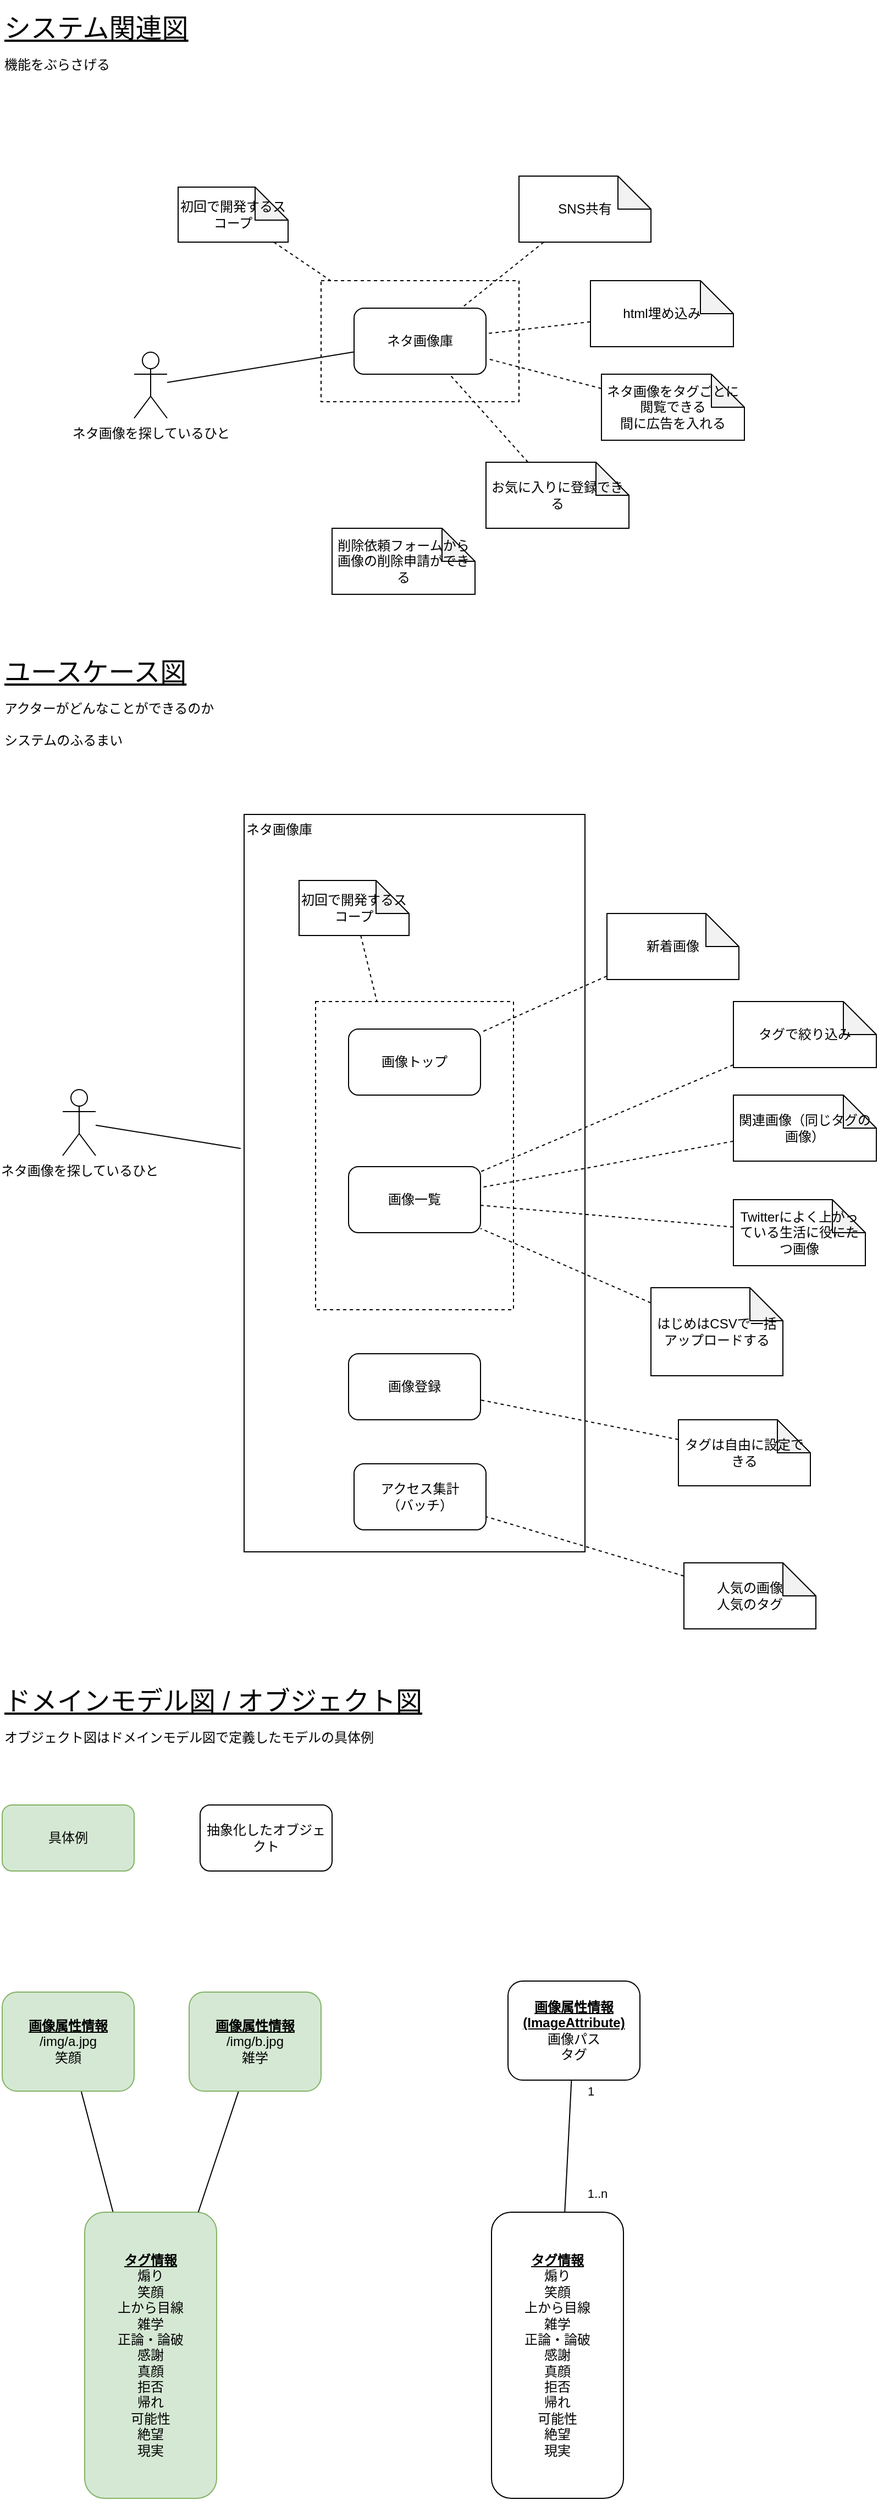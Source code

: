 <mxfile>
    <diagram id="ZOZsUnVHf0IIji6it-Vu" name="ドメインモデル図">
        <mxGraphModel dx="1121" dy="1143" grid="1" gridSize="10" guides="1" tooltips="1" connect="1" arrows="1" fold="1" page="0" pageScale="1" pageWidth="827" pageHeight="1169" math="0" shadow="0">
            <root>
                <mxCell id="0"/>
                <mxCell id="1" parent="0"/>
                <mxCell id="2" value="ネタ画像庫" style="rounded=0;whiteSpace=wrap;html=1;verticalAlign=top;align=left;fillColor=none;" parent="1" vertex="1">
                    <mxGeometry x="140" y="580" width="310" height="670" as="geometry"/>
                </mxCell>
                <mxCell id="3" value="" style="rounded=0;whiteSpace=wrap;html=1;fillColor=none;dashed=1;" parent="1" vertex="1">
                    <mxGeometry x="205" y="750" width="180" height="280" as="geometry"/>
                </mxCell>
                <mxCell id="4" value="" style="rounded=0;whiteSpace=wrap;html=1;fillColor=none;dashed=1;" parent="1" vertex="1">
                    <mxGeometry x="210" y="95" width="180" height="110" as="geometry"/>
                </mxCell>
                <mxCell id="5" value="ネタ画像庫" style="rounded=1;whiteSpace=wrap;html=1;" parent="1" vertex="1">
                    <mxGeometry x="240" y="120" width="120" height="60" as="geometry"/>
                </mxCell>
                <mxCell id="6" style="edgeStyle=none;html=1;endArrow=none;endFill=0;" parent="1" source="7" target="5" edge="1">
                    <mxGeometry relative="1" as="geometry"/>
                </mxCell>
                <mxCell id="7" value="ネタ画像を探しているひと" style="shape=umlActor;verticalLabelPosition=bottom;verticalAlign=top;html=1;outlineConnect=0;" parent="1" vertex="1">
                    <mxGeometry x="40" y="160" width="30" height="60" as="geometry"/>
                </mxCell>
                <mxCell id="10" style="edgeStyle=none;html=1;endArrow=none;endFill=0;dashed=1;" parent="1" source="11" target="4" edge="1">
                    <mxGeometry relative="1" as="geometry"/>
                </mxCell>
                <mxCell id="11" value="初回で開発するスコープ" style="shape=note;whiteSpace=wrap;html=1;backgroundOutline=1;darkOpacity=0.05;" parent="1" vertex="1">
                    <mxGeometry x="80" y="10" width="100" height="50" as="geometry"/>
                </mxCell>
                <mxCell id="14" value="&lt;u&gt;システム関連図&lt;/u&gt;&lt;br&gt;&lt;font style=&quot;font-size: 12px&quot;&gt;機能をぶらさげる&lt;/font&gt;" style="text;html=1;strokeColor=none;fillColor=none;align=left;verticalAlign=middle;whiteSpace=wrap;rounded=0;fontSize=24;" parent="1" vertex="1">
                    <mxGeometry x="-80" y="-160" width="275" height="80" as="geometry"/>
                </mxCell>
                <mxCell id="15" value="&lt;u&gt;ユースケース図&lt;/u&gt;&lt;br&gt;&lt;font style=&quot;font-size: 12px&quot;&gt;アクターがどんなことができるのか&lt;br&gt;システムのふるまい&lt;br&gt;&lt;/font&gt;" style="text;html=1;strokeColor=none;fillColor=none;align=left;verticalAlign=middle;whiteSpace=wrap;rounded=0;fontSize=24;" parent="1" vertex="1">
                    <mxGeometry x="-80" y="440" width="360" height="80" as="geometry"/>
                </mxCell>
                <mxCell id="16" style="edgeStyle=none;html=1;fontSize=24;endArrow=none;endFill=0;dashed=1;" parent="1" source="17" target="5" edge="1">
                    <mxGeometry relative="1" as="geometry"/>
                </mxCell>
                <mxCell id="17" value="html埋め込み" style="shape=note;whiteSpace=wrap;html=1;backgroundOutline=1;darkOpacity=0.05;" parent="1" vertex="1">
                    <mxGeometry x="455" y="95" width="130" height="60" as="geometry"/>
                </mxCell>
                <mxCell id="18" value="画像トップ" style="rounded=1;whiteSpace=wrap;html=1;fontSize=12;" parent="1" vertex="1">
                    <mxGeometry x="235" y="775" width="120" height="60" as="geometry"/>
                </mxCell>
                <mxCell id="21" style="edgeStyle=none;html=1;fontSize=12;endArrow=none;endFill=0;entryX=-0.01;entryY=0.453;entryDx=0;entryDy=0;entryPerimeter=0;" parent="1" source="22" target="2" edge="1">
                    <mxGeometry relative="1" as="geometry"/>
                </mxCell>
                <mxCell id="22" value="ネタ画像を探しているひと" style="shape=umlActor;verticalLabelPosition=bottom;verticalAlign=top;html=1;outlineConnect=0;" parent="1" vertex="1">
                    <mxGeometry x="-25" y="830" width="30" height="60" as="geometry"/>
                </mxCell>
                <mxCell id="27" style="edgeStyle=none;html=1;dashed=1;fontSize=12;endArrow=none;endFill=0;" parent="1" source="28" target="5" edge="1">
                    <mxGeometry relative="1" as="geometry"/>
                </mxCell>
                <mxCell id="28" value="SNS共有" style="shape=note;whiteSpace=wrap;html=1;backgroundOutline=1;darkOpacity=0.05;" parent="1" vertex="1">
                    <mxGeometry x="390" width="120" height="60" as="geometry"/>
                </mxCell>
                <mxCell id="29" style="edgeStyle=none;html=1;dashed=1;fontSize=12;endArrow=none;endFill=0;" parent="1" source="30" target="3" edge="1">
                    <mxGeometry relative="1" as="geometry"/>
                </mxCell>
                <mxCell id="30" value="初回で開発するスコープ" style="shape=note;whiteSpace=wrap;html=1;backgroundOutline=1;darkOpacity=0.05;" parent="1" vertex="1">
                    <mxGeometry x="190" y="640" width="100" height="50" as="geometry"/>
                </mxCell>
                <mxCell id="33" value="&lt;u&gt;ドメインモデル図 / オブジェクト図&lt;/u&gt;&lt;br&gt;&lt;font style=&quot;font-size: 12px&quot;&gt;オブジェクト図はドメインモデル図で定義したモデルの具体例&lt;br&gt;&lt;/font&gt;" style="text;html=1;strokeColor=none;fillColor=none;align=left;verticalAlign=middle;whiteSpace=wrap;rounded=0;fontSize=24;" parent="1" vertex="1">
                    <mxGeometry x="-80" y="1360" width="440" height="80" as="geometry"/>
                </mxCell>
                <mxCell id="36" value="具体例" style="rounded=1;whiteSpace=wrap;html=1;fontSize=12;fillColor=#d5e8d4;strokeColor=#82b366;" parent="1" vertex="1">
                    <mxGeometry x="-80" y="1480" width="120" height="60" as="geometry"/>
                </mxCell>
                <mxCell id="37" value="抽象化したオブジェクト" style="rounded=1;whiteSpace=wrap;html=1;fontSize=12;" parent="1" vertex="1">
                    <mxGeometry x="100" y="1480" width="120" height="60" as="geometry"/>
                </mxCell>
                <mxCell id="55" style="edgeStyle=none;html=1;dashed=1;endArrow=none;endFill=0;" parent="1" source="54" target="5" edge="1">
                    <mxGeometry relative="1" as="geometry"/>
                </mxCell>
                <mxCell id="54" value="ネタ画像をタグごとに閲覧できる&lt;br&gt;間に広告を入れる" style="shape=note;whiteSpace=wrap;html=1;backgroundOutline=1;darkOpacity=0.05;" parent="1" vertex="1">
                    <mxGeometry x="465" y="180" width="130" height="60" as="geometry"/>
                </mxCell>
                <mxCell id="57" style="edgeStyle=none;html=1;dashed=1;endArrow=none;endFill=0;" parent="1" source="56" target="5" edge="1">
                    <mxGeometry relative="1" as="geometry"/>
                </mxCell>
                <mxCell id="56" value="お気に入りに登録できる" style="shape=note;whiteSpace=wrap;html=1;backgroundOutline=1;darkOpacity=0.05;" parent="1" vertex="1">
                    <mxGeometry x="360" y="260" width="130" height="60" as="geometry"/>
                </mxCell>
                <mxCell id="58" value="画像一覧" style="rounded=1;whiteSpace=wrap;html=1;fontSize=12;" parent="1" vertex="1">
                    <mxGeometry x="235" y="900" width="120" height="60" as="geometry"/>
                </mxCell>
                <mxCell id="59" value="画像登録" style="rounded=1;whiteSpace=wrap;html=1;fontSize=12;" parent="1" vertex="1">
                    <mxGeometry x="235" y="1070" width="120" height="60" as="geometry"/>
                </mxCell>
                <mxCell id="61" style="edgeStyle=none;html=1;dashed=1;endArrow=none;endFill=0;" parent="1" source="60" target="18" edge="1">
                    <mxGeometry relative="1" as="geometry"/>
                </mxCell>
                <mxCell id="60" value="新着画像" style="shape=note;whiteSpace=wrap;html=1;backgroundOutline=1;darkOpacity=0.05;" parent="1" vertex="1">
                    <mxGeometry x="470" y="670" width="120" height="60" as="geometry"/>
                </mxCell>
                <mxCell id="64" style="edgeStyle=none;html=1;dashed=1;endArrow=none;endFill=0;" parent="1" source="62" target="70" edge="1">
                    <mxGeometry relative="1" as="geometry"/>
                </mxCell>
                <mxCell id="62" value="人気の画像&lt;br&gt;人気のタグ" style="shape=note;whiteSpace=wrap;html=1;backgroundOutline=1;darkOpacity=0.05;" parent="1" vertex="1">
                    <mxGeometry x="540" y="1260" width="120" height="60" as="geometry"/>
                </mxCell>
                <mxCell id="66" style="edgeStyle=none;html=1;dashed=1;endArrow=none;endFill=0;" parent="1" source="65" target="58" edge="1">
                    <mxGeometry relative="1" as="geometry"/>
                </mxCell>
                <mxCell id="65" value="タグで絞り込み" style="shape=note;whiteSpace=wrap;html=1;backgroundOutline=1;darkOpacity=0.05;" parent="1" vertex="1">
                    <mxGeometry x="585" y="750" width="130" height="60" as="geometry"/>
                </mxCell>
                <mxCell id="68" style="edgeStyle=none;html=1;dashed=1;endArrow=none;endFill=0;" parent="1" source="67" target="58" edge="1">
                    <mxGeometry relative="1" as="geometry"/>
                </mxCell>
                <mxCell id="67" value="はじめはCSVで一括アップロードする" style="shape=note;whiteSpace=wrap;html=1;backgroundOutline=1;darkOpacity=0.05;" parent="1" vertex="1">
                    <mxGeometry x="510" y="1010" width="120" height="80" as="geometry"/>
                </mxCell>
                <mxCell id="83" style="edgeStyle=none;html=1;endArrow=none;endFill=0;" parent="1" source="69" target="77" edge="1">
                    <mxGeometry relative="1" as="geometry"/>
                </mxCell>
                <mxCell id="69" value="&lt;u&gt;&lt;b&gt;画像属性情報&lt;br&gt;&lt;/b&gt;&lt;/u&gt;/img/a.jpg&lt;br&gt;笑顔" style="rounded=1;whiteSpace=wrap;html=1;fontSize=12;fillColor=#d5e8d4;strokeColor=#82b366;" parent="1" vertex="1">
                    <mxGeometry x="-80" y="1650" width="120" height="90" as="geometry"/>
                </mxCell>
                <mxCell id="70" value="アクセス集計&lt;br&gt;（バッチ）" style="rounded=1;whiteSpace=wrap;html=1;fontSize=12;" parent="1" vertex="1">
                    <mxGeometry x="240" y="1170" width="120" height="60" as="geometry"/>
                </mxCell>
                <mxCell id="72" style="edgeStyle=none;html=1;dashed=1;endArrow=none;endFill=0;" parent="1" source="71" target="58" edge="1">
                    <mxGeometry relative="1" as="geometry"/>
                </mxCell>
                <mxCell id="71" value="関連画像（同じタグの画像）" style="shape=note;whiteSpace=wrap;html=1;backgroundOutline=1;darkOpacity=0.05;" parent="1" vertex="1">
                    <mxGeometry x="585" y="835" width="130" height="60" as="geometry"/>
                </mxCell>
                <mxCell id="74" style="edgeStyle=none;html=1;dashed=1;endArrow=none;endFill=0;" parent="1" source="73" target="58" edge="1">
                    <mxGeometry relative="1" as="geometry"/>
                </mxCell>
                <mxCell id="73" value="Twitterによく上がっている生活に役にたつ画像" style="shape=note;whiteSpace=wrap;html=1;backgroundOutline=1;darkOpacity=0.05;" parent="1" vertex="1">
                    <mxGeometry x="585" y="930" width="120" height="60" as="geometry"/>
                </mxCell>
                <mxCell id="90" style="edgeStyle=none;html=1;endArrow=none;endFill=0;" parent="1" source="76" target="89" edge="1">
                    <mxGeometry relative="1" as="geometry"/>
                </mxCell>
                <mxCell id="91" value="1" style="edgeLabel;html=1;align=center;verticalAlign=middle;resizable=0;points=[];" parent="90" vertex="1" connectable="0">
                    <mxGeometry x="-0.016" y="-1" relative="1" as="geometry">
                        <mxPoint x="21" y="-49" as="offset"/>
                    </mxGeometry>
                </mxCell>
                <mxCell id="92" value="1..n" style="edgeLabel;html=1;align=center;verticalAlign=middle;resizable=0;points=[];" parent="90" vertex="1" connectable="0">
                    <mxGeometry x="0.715" y="2" relative="1" as="geometry">
                        <mxPoint x="26" as="offset"/>
                    </mxGeometry>
                </mxCell>
                <mxCell id="76" value="&lt;u&gt;&lt;b&gt;画像属性情報&lt;br&gt;(ImageAttribute)&lt;br&gt;&lt;/b&gt;&lt;/u&gt;画像パス&lt;br&gt;タグ" style="rounded=1;whiteSpace=wrap;html=1;fontSize=12;" parent="1" vertex="1">
                    <mxGeometry x="380" y="1640" width="120" height="90" as="geometry"/>
                </mxCell>
                <mxCell id="77" value="&lt;u&gt;&lt;b&gt;タグ情報&lt;br&gt;&lt;/b&gt;&lt;/u&gt;煽り&lt;br&gt;笑顔&lt;br&gt;上から目線&lt;br&gt;雑学&lt;br&gt;正論・論破&lt;br&gt;感謝&lt;br&gt;真顔&lt;br&gt;拒否&lt;br&gt;帰れ&lt;br&gt;可能性&lt;br&gt;絶望&lt;br&gt;現実" style="rounded=1;whiteSpace=wrap;html=1;fontSize=12;fillColor=#d5e8d4;strokeColor=#82b366;" parent="1" vertex="1">
                    <mxGeometry x="-5" y="1850" width="120" height="260" as="geometry"/>
                </mxCell>
                <mxCell id="79" style="edgeStyle=none;html=1;dashed=1;endArrow=none;endFill=0;" parent="1" source="78" target="59" edge="1">
                    <mxGeometry relative="1" as="geometry"/>
                </mxCell>
                <mxCell id="78" value="タグは自由に設定できる" style="shape=note;whiteSpace=wrap;html=1;backgroundOutline=1;darkOpacity=0.05;" parent="1" vertex="1">
                    <mxGeometry x="535" y="1130" width="120" height="60" as="geometry"/>
                </mxCell>
                <mxCell id="82" style="edgeStyle=none;html=1;endArrow=none;endFill=0;" parent="1" source="81" target="77" edge="1">
                    <mxGeometry relative="1" as="geometry"/>
                </mxCell>
                <mxCell id="81" value="&lt;u&gt;&lt;b&gt;画像属性情報&lt;br&gt;&lt;/b&gt;&lt;/u&gt;/img/b.jpg&lt;br&gt;雑学" style="rounded=1;whiteSpace=wrap;html=1;fontSize=12;fillColor=#d5e8d4;strokeColor=#82b366;" parent="1" vertex="1">
                    <mxGeometry x="90" y="1650" width="120" height="90" as="geometry"/>
                </mxCell>
                <mxCell id="89" value="&lt;u&gt;&lt;b&gt;タグ情報&lt;br&gt;&lt;/b&gt;&lt;/u&gt;煽り&lt;br&gt;笑顔&lt;br&gt;上から目線&lt;br&gt;雑学&lt;br&gt;正論・論破&lt;br&gt;感謝&lt;br&gt;真顔&lt;br&gt;拒否&lt;br&gt;帰れ&lt;br&gt;可能性&lt;br&gt;絶望&lt;br&gt;現実" style="rounded=1;whiteSpace=wrap;html=1;fontSize=12;" parent="1" vertex="1">
                    <mxGeometry x="365" y="1850" width="120" height="260" as="geometry"/>
                </mxCell>
                <mxCell id="FZVtivqmHtUQwO8rmhvL-92" value="削除依頼フォームから画像の削除申請ができる" style="shape=note;whiteSpace=wrap;html=1;backgroundOutline=1;darkOpacity=0.05;" parent="1" vertex="1">
                    <mxGeometry x="220" y="320" width="130" height="60" as="geometry"/>
                </mxCell>
            </root>
        </mxGraphModel>
    </diagram>
    <diagram id="Jy3SGGQrCdnOrKDzAN7E" name="システムアーキテクチャ">
        <mxGraphModel dx="721" dy="743" grid="1" gridSize="10" guides="1" tooltips="1" connect="1" arrows="1" fold="1" page="0" pageScale="1" pageWidth="827" pageHeight="1169" math="0" shadow="0">
            <root>
                <mxCell id="x-B0cTghRf6FqSLh7uY4-0"/>
                <mxCell id="x-B0cTghRf6FqSLh7uY4-1" parent="x-B0cTghRf6FqSLh7uY4-0"/>
                <mxCell id="Fv9ooPq86uM3jCUOfpWY-11" value="Firebase(Sparkプラン)" style="rounded=0;whiteSpace=wrap;html=1;fillColor=none;verticalAlign=top;align=left;fontSize=20;dashed=1;" parent="x-B0cTghRf6FqSLh7uY4-1" vertex="1">
                    <mxGeometry x="180" width="620" height="440" as="geometry"/>
                </mxCell>
                <mxCell id="Fv9ooPq86uM3jCUOfpWY-6" value="Cloud Firestore" style="rounded=1;whiteSpace=wrap;html=1;fillColor=#dae8fc;strokeColor=#6c8ebf;" parent="x-B0cTghRf6FqSLh7uY4-1" vertex="1">
                    <mxGeometry x="600" y="310" width="120" height="60" as="geometry"/>
                </mxCell>
                <mxCell id="Fv9ooPq86uM3jCUOfpWY-7" value="Cloud Storage" style="rounded=1;whiteSpace=wrap;html=1;fillColor=#dae8fc;strokeColor=#6c8ebf;" parent="x-B0cTghRf6FqSLh7uY4-1" vertex="1">
                    <mxGeometry x="600" y="210" width="120" height="60" as="geometry"/>
                </mxCell>
                <mxCell id="Fv9ooPq86uM3jCUOfpWY-9" style="edgeStyle=none;html=1;endArrow=none;endFill=0;" parent="x-B0cTghRf6FqSLh7uY4-1" source="Fv9ooPq86uM3jCUOfpWY-8" target="Fv9ooPq86uM3jCUOfpWY-6" edge="1">
                    <mxGeometry relative="1" as="geometry"/>
                </mxCell>
                <mxCell id="Fv9ooPq86uM3jCUOfpWY-10" style="edgeStyle=none;html=1;endArrow=none;endFill=0;" parent="x-B0cTghRf6FqSLh7uY4-1" source="Fv9ooPq86uM3jCUOfpWY-8" target="Fv9ooPq86uM3jCUOfpWY-7" edge="1">
                    <mxGeometry relative="1" as="geometry"/>
                </mxCell>
                <mxCell id="Fv9ooPq86uM3jCUOfpWY-8" value="Hosting&lt;br&gt;(Next.js)" style="rounded=1;whiteSpace=wrap;html=1;fillColor=#dae8fc;strokeColor=#6c8ebf;" parent="x-B0cTghRf6FqSLh7uY4-1" vertex="1">
                    <mxGeometry x="390" y="250" width="120" height="60" as="geometry"/>
                </mxCell>
                <mxCell id="Fv9ooPq86uM3jCUOfpWY-15" style="edgeStyle=none;html=1;fontSize=20;endArrow=none;endFill=0;" parent="x-B0cTghRf6FqSLh7uY4-1" source="Fv9ooPq86uM3jCUOfpWY-12" target="Fv9ooPq86uM3jCUOfpWY-13" edge="1">
                    <mxGeometry relative="1" as="geometry"/>
                </mxCell>
                <mxCell id="Fv9ooPq86uM3jCUOfpWY-12" value="エンジニア" style="shape=umlActor;verticalLabelPosition=bottom;verticalAlign=top;html=1;outlineConnect=0;fillColor=none;" parent="x-B0cTghRf6FqSLh7uY4-1" vertex="1">
                    <mxGeometry x="240" y="490" width="30" height="60" as="geometry"/>
                </mxCell>
                <mxCell id="Fv9ooPq86uM3jCUOfpWY-16" style="edgeStyle=none;html=1;fontSize=20;endArrow=none;endFill=0;" parent="x-B0cTghRf6FqSLh7uY4-1" source="Fv9ooPq86uM3jCUOfpWY-13" target="Fv9ooPq86uM3jCUOfpWY-8" edge="1">
                    <mxGeometry relative="1" as="geometry"/>
                </mxCell>
                <mxCell id="Fv9ooPq86uM3jCUOfpWY-13" value="Github" style="rounded=1;whiteSpace=wrap;html=1;fillColor=#dae8fc;strokeColor=#6c8ebf;" parent="x-B0cTghRf6FqSLh7uY4-1" vertex="1">
                    <mxGeometry x="390" y="490" width="120" height="60" as="geometry"/>
                </mxCell>
                <mxCell id="gCogJpqf-p02Ac-Y15M9-0" value="github actions" style="rounded=1;whiteSpace=wrap;html=1;fillColor=#dae8fc;strokeColor=#6c8ebf;" parent="x-B0cTghRf6FqSLh7uY4-1" vertex="1">
                    <mxGeometry x="620" y="510" width="120" height="360" as="geometry"/>
                </mxCell>
                <mxCell id="gCogJpqf-p02Ac-Y15M9-1" value="ビルド" style="rounded=1;whiteSpace=wrap;html=1;fillColor=#dae8fc;strokeColor=#6c8ebf;" parent="x-B0cTghRf6FqSLh7uY4-1" vertex="1">
                    <mxGeometry x="790" y="610" width="120" height="60" as="geometry"/>
                </mxCell>
                <mxCell id="gCogJpqf-p02Ac-Y15M9-4" style="edgeStyle=none;html=1;" parent="x-B0cTghRf6FqSLh7uY4-1" source="gCogJpqf-p02Ac-Y15M9-2" target="gCogJpqf-p02Ac-Y15M9-3" edge="1">
                    <mxGeometry relative="1" as="geometry"/>
                </mxCell>
                <mxCell id="gCogJpqf-p02Ac-Y15M9-2" value="デプロイ" style="rounded=1;whiteSpace=wrap;html=1;fillColor=#dae8fc;strokeColor=#6c8ebf;" parent="x-B0cTghRf6FqSLh7uY4-1" vertex="1">
                    <mxGeometry x="790" y="710" width="120" height="60" as="geometry"/>
                </mxCell>
                <mxCell id="gCogJpqf-p02Ac-Y15M9-3" value="Firebase Hosting" style="rounded=1;whiteSpace=wrap;html=1;fillColor=#dae8fc;strokeColor=#6c8ebf;" parent="x-B0cTghRf6FqSLh7uY4-1" vertex="1">
                    <mxGeometry x="1010" y="710" width="120" height="60" as="geometry"/>
                </mxCell>
                <mxCell id="gCogJpqf-p02Ac-Y15M9-5" value="git clone" style="rounded=1;whiteSpace=wrap;html=1;fillColor=#dae8fc;strokeColor=#6c8ebf;" parent="x-B0cTghRf6FqSLh7uY4-1" vertex="1">
                    <mxGeometry x="790" y="510" width="120" height="60" as="geometry"/>
                </mxCell>
                <mxCell id="gCogJpqf-p02Ac-Y15M9-6" value="Slack通知" style="rounded=1;whiteSpace=wrap;html=1;fillColor=#dae8fc;strokeColor=#6c8ebf;" parent="x-B0cTghRf6FqSLh7uY4-1" vertex="1">
                    <mxGeometry x="790" y="810" width="120" height="60" as="geometry"/>
                </mxCell>
                <mxCell id="gCogJpqf-p02Ac-Y15M9-7" value="Google Drive" style="rounded=1;whiteSpace=wrap;html=1;fillColor=#dae8fc;strokeColor=#6c8ebf;" parent="x-B0cTghRf6FqSLh7uY4-1" vertex="1">
                    <mxGeometry x="950" y="340" width="120" height="60" as="geometry"/>
                </mxCell>
                <mxCell id="gCogJpqf-p02Ac-Y15M9-9" style="edgeStyle=none;html=1;endArrow=none;endFill=0;dashed=1;" parent="x-B0cTghRf6FqSLh7uY4-1" source="gCogJpqf-p02Ac-Y15M9-8" target="gCogJpqf-p02Ac-Y15M9-7" edge="1">
                    <mxGeometry relative="1" as="geometry">
                        <mxPoint x="1057.647" y="270" as="targetPoint"/>
                    </mxGeometry>
                </mxCell>
                <mxCell id="gCogJpqf-p02Ac-Y15M9-8" value="画像を格納しておいてデプロイ時に取得する" style="shape=note;whiteSpace=wrap;html=1;backgroundOutline=1;darkOpacity=0.05;" parent="x-B0cTghRf6FqSLh7uY4-1" vertex="1">
                    <mxGeometry x="1000" y="245" width="180" height="70" as="geometry"/>
                </mxCell>
                <mxCell id="cIicAyVDGjq5N7ZjlBx3-0" value="package.jsonの更新検知" style="shape=note;whiteSpace=wrap;html=1;backgroundOutline=1;darkOpacity=0.05;" parent="x-B0cTghRf6FqSLh7uY4-1" vertex="1">
                    <mxGeometry x="1070" y="470" width="180" height="70" as="geometry"/>
                </mxCell>
                <mxCell id="cIicAyVDGjq5N7ZjlBx3-2" value="画像" style="ellipse;whiteSpace=wrap;html=1;aspect=fixed;fillColor=#dae8fc;strokeColor=#6c8ebf;" parent="x-B0cTghRf6FqSLh7uY4-1" vertex="1">
                    <mxGeometry x="890" y="360" width="80" height="80" as="geometry"/>
                </mxCell>
                <mxCell id="oamp-LGHifzYUrunCuL5-0" value="Hosting&lt;br&gt;(Next.js)" style="rounded=1;whiteSpace=wrap;html=1;fillColor=#dae8fc;strokeColor=#6c8ebf;" parent="x-B0cTghRf6FqSLh7uY4-1" vertex="1">
                    <mxGeometry x="390" y="100" width="120" height="60" as="geometry"/>
                </mxCell>
            </root>
        </mxGraphModel>
    </diagram>
</mxfile>